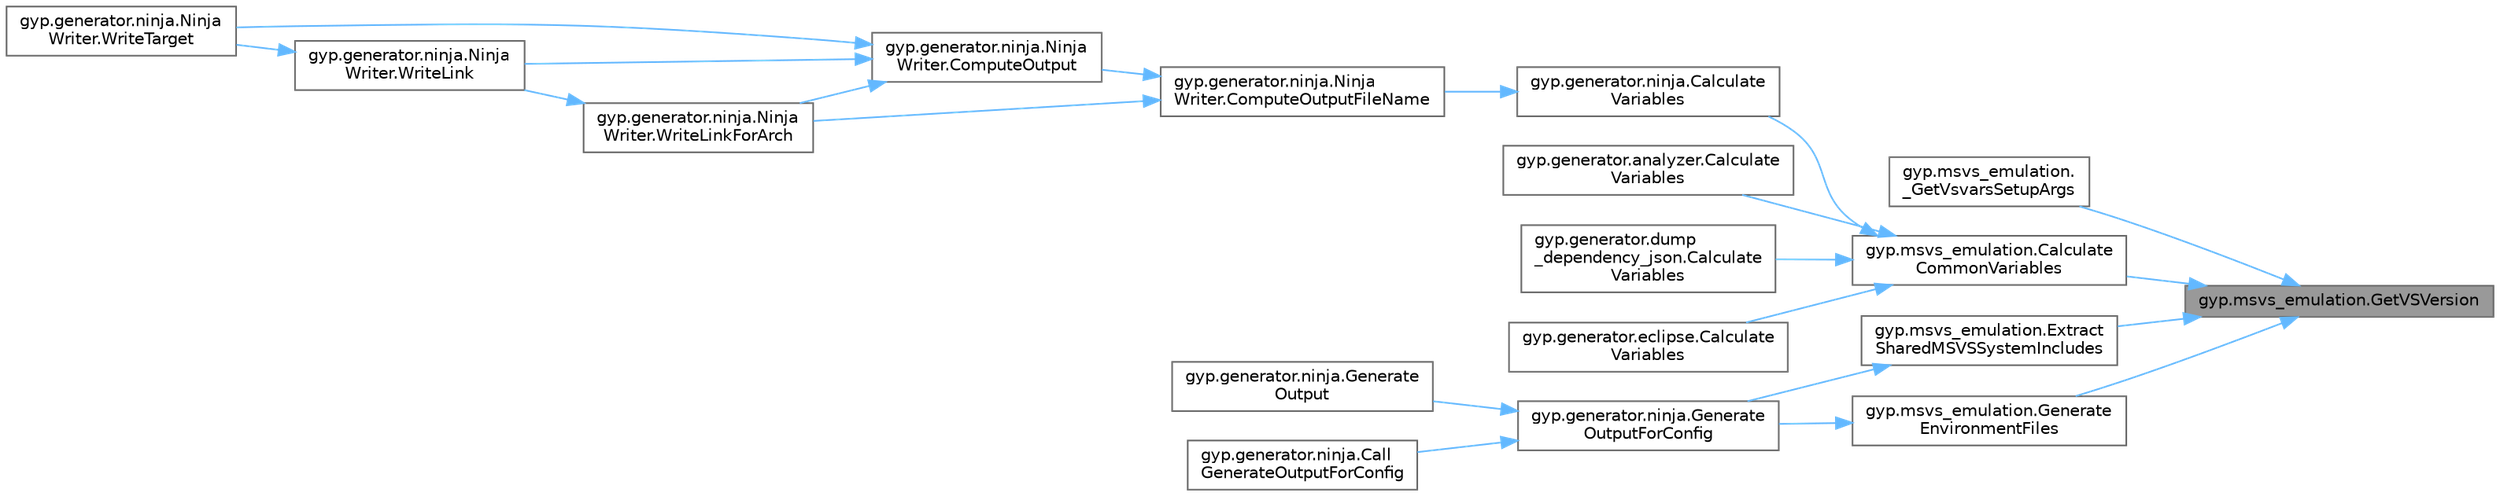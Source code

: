 digraph "gyp.msvs_emulation.GetVSVersion"
{
 // LATEX_PDF_SIZE
  bgcolor="transparent";
  edge [fontname=Helvetica,fontsize=10,labelfontname=Helvetica,labelfontsize=10];
  node [fontname=Helvetica,fontsize=10,shape=box,height=0.2,width=0.4];
  rankdir="RL";
  Node1 [id="Node000001",label="gyp.msvs_emulation.GetVSVersion",height=0.2,width=0.4,color="gray40", fillcolor="grey60", style="filled", fontcolor="black",tooltip=" "];
  Node1 -> Node2 [id="edge41_Node000001_Node000002",dir="back",color="steelblue1",style="solid",tooltip=" "];
  Node2 [id="Node000002",label="gyp.msvs_emulation.\l_GetVsvarsSetupArgs",height=0.2,width=0.4,color="grey40", fillcolor="white", style="filled",URL="$namespacegyp_1_1msvs__emulation.html#a1c34219ce8a2be1bf53a8b9e3f974089",tooltip=" "];
  Node1 -> Node3 [id="edge42_Node000001_Node000003",dir="back",color="steelblue1",style="solid",tooltip=" "];
  Node3 [id="Node000003",label="gyp.msvs_emulation.Calculate\lCommonVariables",height=0.2,width=0.4,color="grey40", fillcolor="white", style="filled",URL="$namespacegyp_1_1msvs__emulation.html#a2316a951538835fe54c73af2cc38f12a",tooltip=" "];
  Node3 -> Node4 [id="edge43_Node000003_Node000004",dir="back",color="steelblue1",style="solid",tooltip=" "];
  Node4 [id="Node000004",label="gyp.generator.analyzer.Calculate\lVariables",height=0.2,width=0.4,color="grey40", fillcolor="white", style="filled",URL="$namespacegyp_1_1generator_1_1analyzer.html#a074754ac25afdce0d8cf92e48dd53c45",tooltip=" "];
  Node3 -> Node5 [id="edge44_Node000003_Node000005",dir="back",color="steelblue1",style="solid",tooltip=" "];
  Node5 [id="Node000005",label="gyp.generator.dump\l_dependency_json.Calculate\lVariables",height=0.2,width=0.4,color="grey40", fillcolor="white", style="filled",URL="$namespacegyp_1_1generator_1_1dump__dependency__json.html#a323d3e9ea00b787b8701436839259036",tooltip=" "];
  Node3 -> Node6 [id="edge45_Node000003_Node000006",dir="back",color="steelblue1",style="solid",tooltip=" "];
  Node6 [id="Node000006",label="gyp.generator.eclipse.Calculate\lVariables",height=0.2,width=0.4,color="grey40", fillcolor="white", style="filled",URL="$namespacegyp_1_1generator_1_1eclipse.html#a9186e0af7ce53e5311a1490712f638c8",tooltip=" "];
  Node3 -> Node7 [id="edge46_Node000003_Node000007",dir="back",color="steelblue1",style="solid",tooltip=" "];
  Node7 [id="Node000007",label="gyp.generator.ninja.Calculate\lVariables",height=0.2,width=0.4,color="grey40", fillcolor="white", style="filled",URL="$namespacegyp_1_1generator_1_1ninja.html#aab39b9a58a8eaac20b277114c061df1f",tooltip=" "];
  Node7 -> Node8 [id="edge47_Node000007_Node000008",dir="back",color="steelblue1",style="solid",tooltip=" "];
  Node8 [id="Node000008",label="gyp.generator.ninja.Ninja\lWriter.ComputeOutputFileName",height=0.2,width=0.4,color="grey40", fillcolor="white", style="filled",URL="$classgyp_1_1generator_1_1ninja_1_1_ninja_writer.html#a9b774181be237d9ced6c6bcd2e20cab5",tooltip=" "];
  Node8 -> Node9 [id="edge48_Node000008_Node000009",dir="back",color="steelblue1",style="solid",tooltip=" "];
  Node9 [id="Node000009",label="gyp.generator.ninja.Ninja\lWriter.ComputeOutput",height=0.2,width=0.4,color="grey40", fillcolor="white", style="filled",URL="$classgyp_1_1generator_1_1ninja_1_1_ninja_writer.html#a4e891252d51c6157865f8a6fd2666a23",tooltip=" "];
  Node9 -> Node10 [id="edge49_Node000009_Node000010",dir="back",color="steelblue1",style="solid",tooltip=" "];
  Node10 [id="Node000010",label="gyp.generator.ninja.Ninja\lWriter.WriteLink",height=0.2,width=0.4,color="grey40", fillcolor="white", style="filled",URL="$classgyp_1_1generator_1_1ninja_1_1_ninja_writer.html#a8cc3761a4301bfe622e401db757937c0",tooltip=" "];
  Node10 -> Node11 [id="edge50_Node000010_Node000011",dir="back",color="steelblue1",style="solid",tooltip=" "];
  Node11 [id="Node000011",label="gyp.generator.ninja.Ninja\lWriter.WriteTarget",height=0.2,width=0.4,color="grey40", fillcolor="white", style="filled",URL="$classgyp_1_1generator_1_1ninja_1_1_ninja_writer.html#acdac1bc5e8a5c376979376aedeb1331b",tooltip=" "];
  Node9 -> Node12 [id="edge51_Node000009_Node000012",dir="back",color="steelblue1",style="solid",tooltip=" "];
  Node12 [id="Node000012",label="gyp.generator.ninja.Ninja\lWriter.WriteLinkForArch",height=0.2,width=0.4,color="grey40", fillcolor="white", style="filled",URL="$classgyp_1_1generator_1_1ninja_1_1_ninja_writer.html#af3d9d233371727340c75d2767f79799c",tooltip=" "];
  Node12 -> Node10 [id="edge52_Node000012_Node000010",dir="back",color="steelblue1",style="solid",tooltip=" "];
  Node9 -> Node11 [id="edge53_Node000009_Node000011",dir="back",color="steelblue1",style="solid",tooltip=" "];
  Node8 -> Node12 [id="edge54_Node000008_Node000012",dir="back",color="steelblue1",style="solid",tooltip=" "];
  Node1 -> Node13 [id="edge55_Node000001_Node000013",dir="back",color="steelblue1",style="solid",tooltip=" "];
  Node13 [id="Node000013",label="gyp.msvs_emulation.Extract\lSharedMSVSSystemIncludes",height=0.2,width=0.4,color="grey40", fillcolor="white", style="filled",URL="$namespacegyp_1_1msvs__emulation.html#a4fa9ef3ebfd68a0722d883416b897015",tooltip=" "];
  Node13 -> Node14 [id="edge56_Node000013_Node000014",dir="back",color="steelblue1",style="solid",tooltip=" "];
  Node14 [id="Node000014",label="gyp.generator.ninja.Generate\lOutputForConfig",height=0.2,width=0.4,color="grey40", fillcolor="white", style="filled",URL="$namespacegyp_1_1generator_1_1ninja.html#ae725b232455eaaa660dee42d4a8050dd",tooltip=" "];
  Node14 -> Node15 [id="edge57_Node000014_Node000015",dir="back",color="steelblue1",style="solid",tooltip=" "];
  Node15 [id="Node000015",label="gyp.generator.ninja.Call\lGenerateOutputForConfig",height=0.2,width=0.4,color="grey40", fillcolor="white", style="filled",URL="$namespacegyp_1_1generator_1_1ninja.html#af507181e3cec515e9d31e4744a614af2",tooltip=" "];
  Node14 -> Node16 [id="edge58_Node000014_Node000016",dir="back",color="steelblue1",style="solid",tooltip=" "];
  Node16 [id="Node000016",label="gyp.generator.ninja.Generate\lOutput",height=0.2,width=0.4,color="grey40", fillcolor="white", style="filled",URL="$namespacegyp_1_1generator_1_1ninja.html#aaaff503be15aaede183a37e4681ef7ca",tooltip=" "];
  Node1 -> Node17 [id="edge59_Node000001_Node000017",dir="back",color="steelblue1",style="solid",tooltip=" "];
  Node17 [id="Node000017",label="gyp.msvs_emulation.Generate\lEnvironmentFiles",height=0.2,width=0.4,color="grey40", fillcolor="white", style="filled",URL="$namespacegyp_1_1msvs__emulation.html#a28e813ee1be02285cdc5437040e76444",tooltip=" "];
  Node17 -> Node14 [id="edge60_Node000017_Node000014",dir="back",color="steelblue1",style="solid",tooltip=" "];
}
